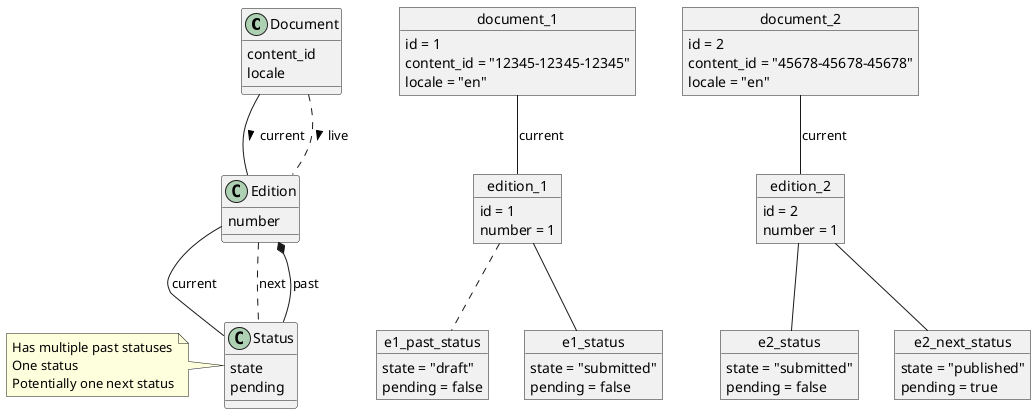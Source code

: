 @startuml
class Document {
  content_id
  locale
}

class Edition {
  number
}

class Status {
  state
  pending
}

note left
  Has multiple past statuses
  One status
  Potentially one next status
end note

Document -- Edition : current >
Document .. Edition : live >
Edition -- Status : current
Edition .. Status : next
Edition *-- Status : past

object document_1 {
  id = 1
  content_id = "12345-12345-12345"
  locale = "en"
}

object edition_1 {
  id = 1
  number = 1
}

object e1_past_status {
  state = "draft"
  pending = false
}

object e1_status {
  state = "submitted"
  pending = false
}

object document_2 {
  id = 2
  content_id = "45678-45678-45678"
  locale = "en"
}

object edition_2 {
  id = 2
  number = 1
}

object e2_status {
  state = "submitted"
  pending = false
}

object e2_next_status {
  state = "published"
  pending = true
}

document_1 -- edition_1: current
edition_1 .. e1_past_status
edition_1 -- e1_status
document_2 -- edition_2: current
edition_2 -- e2_status
edition_2 -- e2_next_status
@enduml

